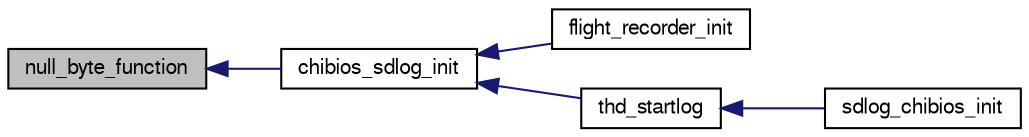 digraph "null_byte_function"
{
  edge [fontname="FreeSans",fontsize="10",labelfontname="FreeSans",labelfontsize="10"];
  node [fontname="FreeSans",fontsize="10",shape=record];
  rankdir="LR";
  Node1 [label="null_byte_function",height=0.2,width=0.4,color="black", fillcolor="grey75", style="filled", fontcolor="black"];
  Node1 -> Node2 [dir="back",color="midnightblue",fontsize="10",style="solid",fontname="FreeSans"];
  Node2 [label="chibios_sdlog_init",height=0.2,width=0.4,color="black", fillcolor="white", style="filled",URL="$sdlog__chibios_8h.html#ad094fe3bc7f2da71d85d09484e25bfe6",tooltip="init chibios_sdlog structure "];
  Node2 -> Node3 [dir="back",color="midnightblue",fontsize="10",style="solid",fontname="FreeSans"];
  Node3 [label="flight_recorder_init",height=0.2,width=0.4,color="black", fillcolor="white", style="filled",URL="$flight__recorder_8h.html#aa176b4dd4bb9a4e49c51b7a989ec3c2c",tooltip="Init function. "];
  Node2 -> Node4 [dir="back",color="midnightblue",fontsize="10",style="solid",fontname="FreeSans"];
  Node4 [label="thd_startlog",height=0.2,width=0.4,color="black", fillcolor="white", style="filled",URL="$sdlog__chibios_8c.html#a7cf4c749454b496e749b47e614750109"];
  Node4 -> Node5 [dir="back",color="midnightblue",fontsize="10",style="solid",fontname="FreeSans"];
  Node5 [label="sdlog_chibios_init",height=0.2,width=0.4,color="black", fillcolor="white", style="filled",URL="$sdlog__chibios_8h.html#aeeba7682db35a9becddc07935f5d256a"];
}
